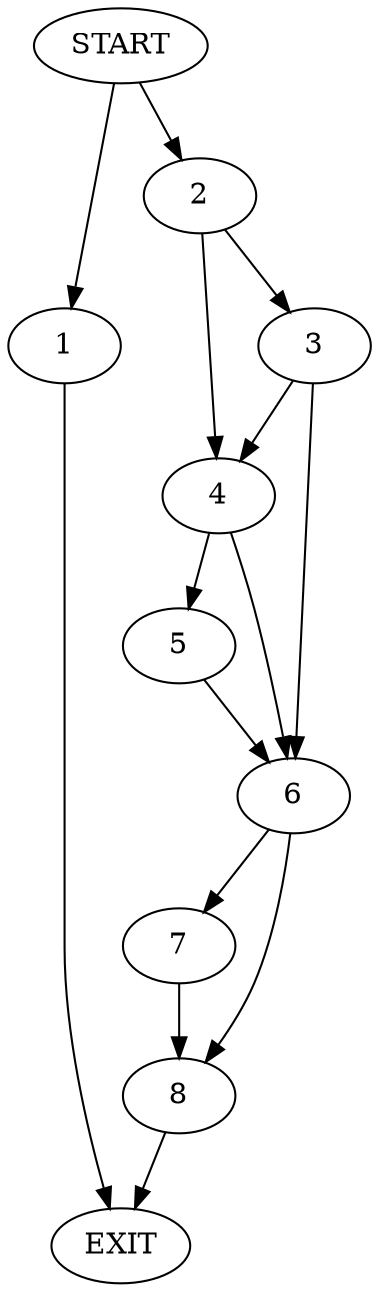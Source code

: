 digraph { 
0 [label="START"];
1;
2;
3;
4;
5;
6;
7;
8;
9[label="EXIT"];
0 -> 1;
0 -> 2;
1 -> 9;
2 -> 3;
2 -> 4;
3 -> 4;
3 -> 6;
4 -> 5;
4 -> 6;
5 -> 6;
6 -> 7;
6 -> 8;
7 -> 8;
8 -> 9;
}